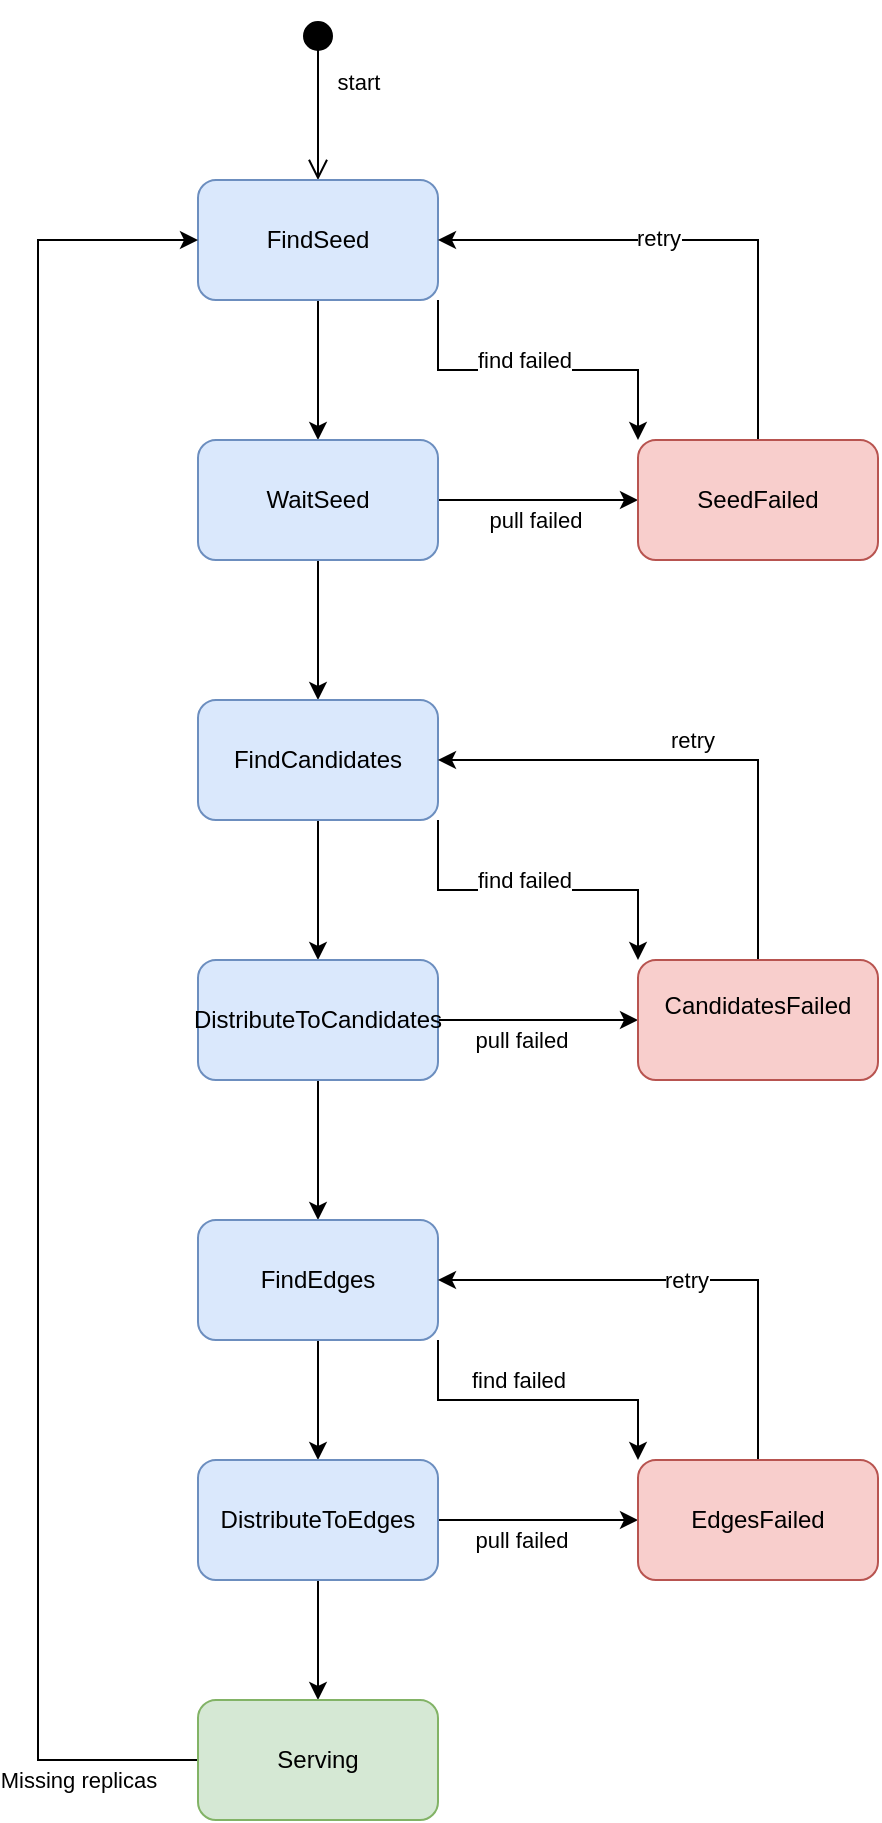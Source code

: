 <mxfile version="21.1.1" type="github">
  <diagram name="第 1 页" id="QHH_X7q2ztNWC-sLg0Y3">
    <mxGraphModel dx="2642" dy="1675" grid="1" gridSize="10" guides="1" tooltips="1" connect="1" arrows="1" fold="1" page="1" pageScale="1" pageWidth="827" pageHeight="1169" math="0" shadow="0">
      <root>
        <mxCell id="0" />
        <mxCell id="1" parent="0" />
        <mxCell id="dh0dQZZecO0bPqkRILVr-67" value="start" style="html=1;verticalAlign=bottom;startArrow=circle;startFill=1;endArrow=open;startSize=6;endSize=8;edgeStyle=elbowEdgeStyle;elbow=vertical;curved=0;rounded=0;entryX=0.5;entryY=0;entryDx=0;entryDy=0;" edge="1" parent="1" target="dh0dQZZecO0bPqkRILVr-68">
          <mxGeometry y="20" width="80" relative="1" as="geometry">
            <mxPoint x="-930" y="-160" as="sourcePoint" />
            <mxPoint x="-930" y="-70" as="targetPoint" />
            <mxPoint as="offset" />
          </mxGeometry>
        </mxCell>
        <mxCell id="dh0dQZZecO0bPqkRILVr-74" style="edgeStyle=orthogonalEdgeStyle;rounded=0;orthogonalLoop=1;jettySize=auto;html=1;exitX=0.5;exitY=1;exitDx=0;exitDy=0;" edge="1" parent="1" source="dh0dQZZecO0bPqkRILVr-68" target="dh0dQZZecO0bPqkRILVr-69">
          <mxGeometry relative="1" as="geometry" />
        </mxCell>
        <mxCell id="dh0dQZZecO0bPqkRILVr-87" style="edgeStyle=orthogonalEdgeStyle;rounded=0;orthogonalLoop=1;jettySize=auto;html=1;exitX=1;exitY=1;exitDx=0;exitDy=0;entryX=0;entryY=0;entryDx=0;entryDy=0;" edge="1" parent="1" source="dh0dQZZecO0bPqkRILVr-68" target="dh0dQZZecO0bPqkRILVr-71">
          <mxGeometry relative="1" as="geometry" />
        </mxCell>
        <mxCell id="dh0dQZZecO0bPqkRILVr-98" value="find failed" style="edgeLabel;html=1;align=center;verticalAlign=middle;resizable=0;points=[];" vertex="1" connectable="0" parent="dh0dQZZecO0bPqkRILVr-87">
          <mxGeometry x="-0.2" y="1" relative="1" as="geometry">
            <mxPoint x="10" y="-4" as="offset" />
          </mxGeometry>
        </mxCell>
        <mxCell id="dh0dQZZecO0bPqkRILVr-68" value="FindSeed&lt;br style=&quot;border-color: var(--border-color);&quot;&gt;" style="rounded=1;whiteSpace=wrap;html=1;fillColor=#dae8fc;strokeColor=#6c8ebf;" vertex="1" parent="1">
          <mxGeometry x="-990" y="-80" width="120" height="60" as="geometry" />
        </mxCell>
        <mxCell id="dh0dQZZecO0bPqkRILVr-75" style="edgeStyle=orthogonalEdgeStyle;rounded=0;orthogonalLoop=1;jettySize=auto;html=1;" edge="1" parent="1" source="dh0dQZZecO0bPqkRILVr-69" target="dh0dQZZecO0bPqkRILVr-71">
          <mxGeometry relative="1" as="geometry" />
        </mxCell>
        <mxCell id="dh0dQZZecO0bPqkRILVr-101" value="pull failed&amp;nbsp;" style="edgeLabel;html=1;align=center;verticalAlign=middle;resizable=0;points=[];" vertex="1" connectable="0" parent="dh0dQZZecO0bPqkRILVr-75">
          <mxGeometry x="-0.273" y="-1" relative="1" as="geometry">
            <mxPoint x="13" y="9" as="offset" />
          </mxGeometry>
        </mxCell>
        <mxCell id="dh0dQZZecO0bPqkRILVr-78" style="edgeStyle=orthogonalEdgeStyle;rounded=0;orthogonalLoop=1;jettySize=auto;html=1;exitX=0.5;exitY=1;exitDx=0;exitDy=0;" edge="1" parent="1" source="dh0dQZZecO0bPqkRILVr-69" target="dh0dQZZecO0bPqkRILVr-70">
          <mxGeometry relative="1" as="geometry" />
        </mxCell>
        <mxCell id="dh0dQZZecO0bPqkRILVr-69" value="WaitSeed&lt;br style=&quot;border-color: var(--border-color);&quot;&gt;" style="rounded=1;whiteSpace=wrap;html=1;fillColor=#dae8fc;strokeColor=#6c8ebf;" vertex="1" parent="1">
          <mxGeometry x="-990" y="50" width="120" height="60" as="geometry" />
        </mxCell>
        <mxCell id="dh0dQZZecO0bPqkRILVr-79" style="edgeStyle=orthogonalEdgeStyle;rounded=0;orthogonalLoop=1;jettySize=auto;html=1;exitX=0.5;exitY=1;exitDx=0;exitDy=0;" edge="1" parent="1" source="dh0dQZZecO0bPqkRILVr-70" target="dh0dQZZecO0bPqkRILVr-72">
          <mxGeometry relative="1" as="geometry" />
        </mxCell>
        <mxCell id="dh0dQZZecO0bPqkRILVr-89" style="edgeStyle=orthogonalEdgeStyle;rounded=0;orthogonalLoop=1;jettySize=auto;html=1;exitX=1;exitY=1;exitDx=0;exitDy=0;entryX=0;entryY=0;entryDx=0;entryDy=0;" edge="1" parent="1" source="dh0dQZZecO0bPqkRILVr-70" target="dh0dQZZecO0bPqkRILVr-82">
          <mxGeometry relative="1" as="geometry" />
        </mxCell>
        <mxCell id="dh0dQZZecO0bPqkRILVr-97" value="find failed" style="edgeLabel;html=1;align=center;verticalAlign=middle;resizable=0;points=[];" vertex="1" connectable="0" parent="dh0dQZZecO0bPqkRILVr-89">
          <mxGeometry x="-0.143" y="-2" relative="1" as="geometry">
            <mxPoint x="5" y="-7" as="offset" />
          </mxGeometry>
        </mxCell>
        <mxCell id="dh0dQZZecO0bPqkRILVr-70" value="FindCandidates&lt;br style=&quot;border-color: var(--border-color);&quot;&gt;" style="rounded=1;whiteSpace=wrap;html=1;fillColor=#dae8fc;strokeColor=#6c8ebf;" vertex="1" parent="1">
          <mxGeometry x="-990" y="180" width="120" height="60" as="geometry" />
        </mxCell>
        <mxCell id="dh0dQZZecO0bPqkRILVr-76" style="edgeStyle=orthogonalEdgeStyle;rounded=0;orthogonalLoop=1;jettySize=auto;html=1;exitX=0.5;exitY=0;exitDx=0;exitDy=0;entryX=1;entryY=0.5;entryDx=0;entryDy=0;" edge="1" parent="1" source="dh0dQZZecO0bPqkRILVr-71" target="dh0dQZZecO0bPqkRILVr-68">
          <mxGeometry relative="1" as="geometry" />
        </mxCell>
        <mxCell id="dh0dQZZecO0bPqkRILVr-100" value="retry" style="edgeLabel;html=1;align=center;verticalAlign=middle;resizable=0;points=[];" vertex="1" connectable="0" parent="dh0dQZZecO0bPqkRILVr-76">
          <mxGeometry x="0.157" y="-1" relative="1" as="geometry">
            <mxPoint as="offset" />
          </mxGeometry>
        </mxCell>
        <mxCell id="dh0dQZZecO0bPqkRILVr-71" value="SeedFailed&lt;br style=&quot;border-color: var(--border-color);&quot;&gt;" style="rounded=1;whiteSpace=wrap;html=1;fillColor=#f8cecc;strokeColor=#b85450;" vertex="1" parent="1">
          <mxGeometry x="-770" y="50" width="120" height="60" as="geometry" />
        </mxCell>
        <mxCell id="dh0dQZZecO0bPqkRILVr-84" style="edgeStyle=orthogonalEdgeStyle;rounded=0;orthogonalLoop=1;jettySize=auto;html=1;" edge="1" parent="1" source="dh0dQZZecO0bPqkRILVr-72" target="dh0dQZZecO0bPqkRILVr-73">
          <mxGeometry relative="1" as="geometry" />
        </mxCell>
        <mxCell id="dh0dQZZecO0bPqkRILVr-88" style="edgeStyle=orthogonalEdgeStyle;rounded=0;orthogonalLoop=1;jettySize=auto;html=1;exitX=1;exitY=0.5;exitDx=0;exitDy=0;entryX=0;entryY=0.5;entryDx=0;entryDy=0;" edge="1" parent="1" source="dh0dQZZecO0bPqkRILVr-72" target="dh0dQZZecO0bPqkRILVr-82">
          <mxGeometry relative="1" as="geometry" />
        </mxCell>
        <mxCell id="dh0dQZZecO0bPqkRILVr-102" value="pull failed&amp;nbsp;" style="edgeLabel;html=1;align=center;verticalAlign=middle;resizable=0;points=[];" vertex="1" connectable="0" parent="dh0dQZZecO0bPqkRILVr-88">
          <mxGeometry x="-0.22" y="-3" relative="1" as="geometry">
            <mxPoint x="4" y="7" as="offset" />
          </mxGeometry>
        </mxCell>
        <mxCell id="dh0dQZZecO0bPqkRILVr-72" value="DistributeToCandidates&lt;br style=&quot;border-color: var(--border-color);&quot;&gt;" style="rounded=1;whiteSpace=wrap;html=1;fillColor=#dae8fc;strokeColor=#6c8ebf;" vertex="1" parent="1">
          <mxGeometry x="-990" y="310" width="120" height="60" as="geometry" />
        </mxCell>
        <mxCell id="dh0dQZZecO0bPqkRILVr-85" style="edgeStyle=orthogonalEdgeStyle;rounded=0;orthogonalLoop=1;jettySize=auto;html=1;exitX=0.5;exitY=1;exitDx=0;exitDy=0;" edge="1" parent="1" source="dh0dQZZecO0bPqkRILVr-73" target="dh0dQZZecO0bPqkRILVr-80">
          <mxGeometry relative="1" as="geometry" />
        </mxCell>
        <mxCell id="dh0dQZZecO0bPqkRILVr-92" style="edgeStyle=orthogonalEdgeStyle;rounded=0;orthogonalLoop=1;jettySize=auto;html=1;exitX=1;exitY=1;exitDx=0;exitDy=0;entryX=0;entryY=0;entryDx=0;entryDy=0;" edge="1" parent="1" source="dh0dQZZecO0bPqkRILVr-73" target="dh0dQZZecO0bPqkRILVr-81">
          <mxGeometry relative="1" as="geometry" />
        </mxCell>
        <mxCell id="dh0dQZZecO0bPqkRILVr-94" value="find failed" style="edgeLabel;html=1;align=center;verticalAlign=middle;resizable=0;points=[];" vertex="1" connectable="0" parent="dh0dQZZecO0bPqkRILVr-92">
          <mxGeometry x="-0.277" y="1" relative="1" as="geometry">
            <mxPoint x="12" y="-9" as="offset" />
          </mxGeometry>
        </mxCell>
        <mxCell id="dh0dQZZecO0bPqkRILVr-73" value="FindEdges" style="rounded=1;whiteSpace=wrap;html=1;fillColor=#dae8fc;strokeColor=#6c8ebf;" vertex="1" parent="1">
          <mxGeometry x="-990" y="440" width="120" height="60" as="geometry" />
        </mxCell>
        <mxCell id="dh0dQZZecO0bPqkRILVr-86" style="edgeStyle=orthogonalEdgeStyle;rounded=0;orthogonalLoop=1;jettySize=auto;html=1;exitX=0.5;exitY=1;exitDx=0;exitDy=0;entryX=0.5;entryY=0;entryDx=0;entryDy=0;" edge="1" parent="1" source="dh0dQZZecO0bPqkRILVr-80" target="dh0dQZZecO0bPqkRILVr-83">
          <mxGeometry relative="1" as="geometry" />
        </mxCell>
        <mxCell id="dh0dQZZecO0bPqkRILVr-91" style="edgeStyle=orthogonalEdgeStyle;rounded=0;orthogonalLoop=1;jettySize=auto;html=1;" edge="1" parent="1" source="dh0dQZZecO0bPqkRILVr-80" target="dh0dQZZecO0bPqkRILVr-81">
          <mxGeometry relative="1" as="geometry" />
        </mxCell>
        <mxCell id="dh0dQZZecO0bPqkRILVr-103" value="pull failed&amp;nbsp;" style="edgeLabel;html=1;align=center;verticalAlign=middle;resizable=0;points=[];" vertex="1" connectable="0" parent="dh0dQZZecO0bPqkRILVr-91">
          <mxGeometry x="-0.3" relative="1" as="geometry">
            <mxPoint x="8" y="10" as="offset" />
          </mxGeometry>
        </mxCell>
        <mxCell id="dh0dQZZecO0bPqkRILVr-80" value="DistributeToEdges" style="rounded=1;whiteSpace=wrap;html=1;fillColor=#dae8fc;strokeColor=#6c8ebf;" vertex="1" parent="1">
          <mxGeometry x="-990" y="560" width="120" height="60" as="geometry" />
        </mxCell>
        <mxCell id="dh0dQZZecO0bPqkRILVr-93" style="edgeStyle=orthogonalEdgeStyle;rounded=0;orthogonalLoop=1;jettySize=auto;html=1;exitX=0.5;exitY=0;exitDx=0;exitDy=0;entryX=1;entryY=0.5;entryDx=0;entryDy=0;" edge="1" parent="1" source="dh0dQZZecO0bPqkRILVr-81" target="dh0dQZZecO0bPqkRILVr-73">
          <mxGeometry relative="1" as="geometry" />
        </mxCell>
        <mxCell id="dh0dQZZecO0bPqkRILVr-95" value="retry" style="edgeLabel;html=1;align=center;verticalAlign=middle;resizable=0;points=[];" vertex="1" connectable="0" parent="dh0dQZZecO0bPqkRILVr-93">
          <mxGeometry x="0.009" relative="1" as="geometry">
            <mxPoint as="offset" />
          </mxGeometry>
        </mxCell>
        <mxCell id="dh0dQZZecO0bPqkRILVr-81" value="EdgesFailed" style="rounded=1;whiteSpace=wrap;html=1;fillColor=#f8cecc;strokeColor=#b85450;" vertex="1" parent="1">
          <mxGeometry x="-770" y="560" width="120" height="60" as="geometry" />
        </mxCell>
        <mxCell id="dh0dQZZecO0bPqkRILVr-90" style="edgeStyle=orthogonalEdgeStyle;rounded=0;orthogonalLoop=1;jettySize=auto;html=1;exitX=0.5;exitY=0;exitDx=0;exitDy=0;entryX=1;entryY=0.5;entryDx=0;entryDy=0;" edge="1" parent="1" source="dh0dQZZecO0bPqkRILVr-82" target="dh0dQZZecO0bPqkRILVr-70">
          <mxGeometry relative="1" as="geometry" />
        </mxCell>
        <mxCell id="dh0dQZZecO0bPqkRILVr-99" value="retry" style="edgeLabel;html=1;align=center;verticalAlign=middle;resizable=0;points=[];" vertex="1" connectable="0" parent="dh0dQZZecO0bPqkRILVr-90">
          <mxGeometry x="0.026" y="-1" relative="1" as="geometry">
            <mxPoint y="-9" as="offset" />
          </mxGeometry>
        </mxCell>
        <mxCell id="dh0dQZZecO0bPqkRILVr-82" value="CandidatesFailed&lt;br&gt;&lt;div style=&quot;border-color: var(--border-color);&quot;&gt;&lt;br style=&quot;border-color: var(--border-color);&quot;&gt;&lt;/div&gt;" style="rounded=1;whiteSpace=wrap;html=1;fillColor=#f8cecc;strokeColor=#b85450;" vertex="1" parent="1">
          <mxGeometry x="-770" y="310" width="120" height="60" as="geometry" />
        </mxCell>
        <mxCell id="dh0dQZZecO0bPqkRILVr-108" style="edgeStyle=orthogonalEdgeStyle;rounded=0;orthogonalLoop=1;jettySize=auto;html=1;exitX=0;exitY=0.5;exitDx=0;exitDy=0;entryX=0;entryY=0.5;entryDx=0;entryDy=0;" edge="1" parent="1" source="dh0dQZZecO0bPqkRILVr-83" target="dh0dQZZecO0bPqkRILVr-68">
          <mxGeometry relative="1" as="geometry">
            <Array as="points">
              <mxPoint x="-1070" y="710" />
              <mxPoint x="-1070" y="-50" />
            </Array>
          </mxGeometry>
        </mxCell>
        <mxCell id="dh0dQZZecO0bPqkRILVr-109" value="Missing replicas" style="edgeLabel;html=1;align=center;verticalAlign=middle;resizable=0;points=[];" vertex="1" connectable="0" parent="dh0dQZZecO0bPqkRILVr-108">
          <mxGeometry x="-0.889" y="-1" relative="1" as="geometry">
            <mxPoint x="-9" y="11" as="offset" />
          </mxGeometry>
        </mxCell>
        <mxCell id="dh0dQZZecO0bPqkRILVr-83" value="Serving" style="rounded=1;whiteSpace=wrap;html=1;fillColor=#d5e8d4;strokeColor=#82b366;" vertex="1" parent="1">
          <mxGeometry x="-990" y="680" width="120" height="60" as="geometry" />
        </mxCell>
      </root>
    </mxGraphModel>
  </diagram>
</mxfile>
